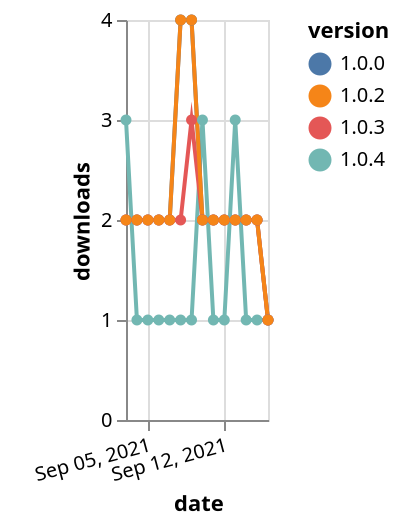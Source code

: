 {"$schema": "https://vega.github.io/schema/vega-lite/v5.json", "description": "A simple bar chart with embedded data.", "data": {"values": [{"date": "2021-09-03", "total": 190, "delta": 3, "version": "1.0.4"}, {"date": "2021-09-04", "total": 191, "delta": 1, "version": "1.0.4"}, {"date": "2021-09-05", "total": 192, "delta": 1, "version": "1.0.4"}, {"date": "2021-09-06", "total": 193, "delta": 1, "version": "1.0.4"}, {"date": "2021-09-07", "total": 194, "delta": 1, "version": "1.0.4"}, {"date": "2021-09-08", "total": 195, "delta": 1, "version": "1.0.4"}, {"date": "2021-09-09", "total": 196, "delta": 1, "version": "1.0.4"}, {"date": "2021-09-10", "total": 199, "delta": 3, "version": "1.0.4"}, {"date": "2021-09-11", "total": 200, "delta": 1, "version": "1.0.4"}, {"date": "2021-09-12", "total": 201, "delta": 1, "version": "1.0.4"}, {"date": "2021-09-13", "total": 204, "delta": 3, "version": "1.0.4"}, {"date": "2021-09-14", "total": 205, "delta": 1, "version": "1.0.4"}, {"date": "2021-09-15", "total": 206, "delta": 1, "version": "1.0.4"}, {"date": "2021-09-16", "total": 207, "delta": 1, "version": "1.0.4"}, {"date": "2021-09-03", "total": 2956, "delta": 2, "version": "1.0.0"}, {"date": "2021-09-04", "total": 2958, "delta": 2, "version": "1.0.0"}, {"date": "2021-09-05", "total": 2960, "delta": 2, "version": "1.0.0"}, {"date": "2021-09-06", "total": 2962, "delta": 2, "version": "1.0.0"}, {"date": "2021-09-07", "total": 2964, "delta": 2, "version": "1.0.0"}, {"date": "2021-09-08", "total": 2968, "delta": 4, "version": "1.0.0"}, {"date": "2021-09-09", "total": 2972, "delta": 4, "version": "1.0.0"}, {"date": "2021-09-10", "total": 2974, "delta": 2, "version": "1.0.0"}, {"date": "2021-09-11", "total": 2976, "delta": 2, "version": "1.0.0"}, {"date": "2021-09-12", "total": 2978, "delta": 2, "version": "1.0.0"}, {"date": "2021-09-13", "total": 2980, "delta": 2, "version": "1.0.0"}, {"date": "2021-09-14", "total": 2982, "delta": 2, "version": "1.0.0"}, {"date": "2021-09-15", "total": 2984, "delta": 2, "version": "1.0.0"}, {"date": "2021-09-16", "total": 2985, "delta": 1, "version": "1.0.0"}, {"date": "2021-09-03", "total": 2533, "delta": 2, "version": "1.0.3"}, {"date": "2021-09-04", "total": 2535, "delta": 2, "version": "1.0.3"}, {"date": "2021-09-05", "total": 2537, "delta": 2, "version": "1.0.3"}, {"date": "2021-09-06", "total": 2539, "delta": 2, "version": "1.0.3"}, {"date": "2021-09-07", "total": 2541, "delta": 2, "version": "1.0.3"}, {"date": "2021-09-08", "total": 2543, "delta": 2, "version": "1.0.3"}, {"date": "2021-09-09", "total": 2546, "delta": 3, "version": "1.0.3"}, {"date": "2021-09-10", "total": 2548, "delta": 2, "version": "1.0.3"}, {"date": "2021-09-11", "total": 2550, "delta": 2, "version": "1.0.3"}, {"date": "2021-09-12", "total": 2552, "delta": 2, "version": "1.0.3"}, {"date": "2021-09-13", "total": 2554, "delta": 2, "version": "1.0.3"}, {"date": "2021-09-14", "total": 2556, "delta": 2, "version": "1.0.3"}, {"date": "2021-09-15", "total": 2558, "delta": 2, "version": "1.0.3"}, {"date": "2021-09-16", "total": 2559, "delta": 1, "version": "1.0.3"}, {"date": "2021-09-03", "total": 2919, "delta": 2, "version": "1.0.2"}, {"date": "2021-09-04", "total": 2921, "delta": 2, "version": "1.0.2"}, {"date": "2021-09-05", "total": 2923, "delta": 2, "version": "1.0.2"}, {"date": "2021-09-06", "total": 2925, "delta": 2, "version": "1.0.2"}, {"date": "2021-09-07", "total": 2927, "delta": 2, "version": "1.0.2"}, {"date": "2021-09-08", "total": 2931, "delta": 4, "version": "1.0.2"}, {"date": "2021-09-09", "total": 2935, "delta": 4, "version": "1.0.2"}, {"date": "2021-09-10", "total": 2937, "delta": 2, "version": "1.0.2"}, {"date": "2021-09-11", "total": 2939, "delta": 2, "version": "1.0.2"}, {"date": "2021-09-12", "total": 2941, "delta": 2, "version": "1.0.2"}, {"date": "2021-09-13", "total": 2943, "delta": 2, "version": "1.0.2"}, {"date": "2021-09-14", "total": 2945, "delta": 2, "version": "1.0.2"}, {"date": "2021-09-15", "total": 2947, "delta": 2, "version": "1.0.2"}, {"date": "2021-09-16", "total": 2948, "delta": 1, "version": "1.0.2"}]}, "width": "container", "mark": {"type": "line", "point": {"filled": true}}, "encoding": {"x": {"field": "date", "type": "temporal", "timeUnit": "yearmonthdate", "title": "date", "axis": {"labelAngle": -15}}, "y": {"field": "delta", "type": "quantitative", "title": "downloads"}, "color": {"field": "version", "type": "nominal"}, "tooltip": {"field": "delta"}}}